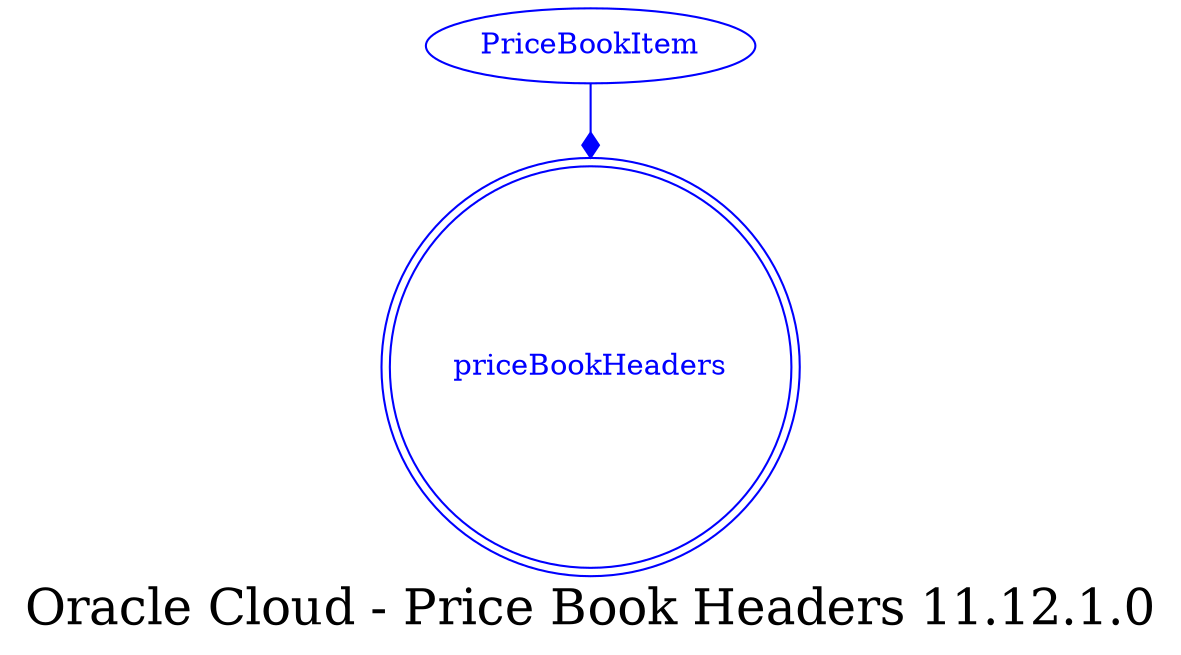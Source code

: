 digraph LexiconGraph {
graph[label="Oracle Cloud - Price Book Headers 11.12.1.0", fontsize=24]
splines=true
"priceBookHeaders" [color=blue, fontcolor=blue, shape=doublecircle]
"PriceBookItem" -> "priceBookHeaders" [color=blue, fontcolor=blue, arrowhead=diamond, arrowtail=none]
"PriceBookItem" [color=blue, fontcolor=blue, shape=ellipse]
}
